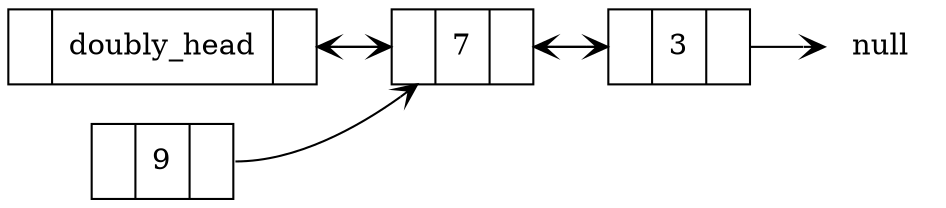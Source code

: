 digraph single_linked_list {
        rankdir=LR;
        node [shape=record];
        head [label="{ <prev> | doubly_head | <next>  }"]
        a [label="{ <prev> | 3 | <next>  }"]
        b [label="{ <prev> | 7 | <next>  }"]
        c [label="{ <prev> | 9 | <next>  }"]
        null [shape=none, label="null"];
        head:next -> b [arrowhead=vee, tailclip=false];
        b:next -> a[arrowhead=vee, tailclip=false];
        b:prev -> head[arrowhead=vee, tailclip=false];
        a:next -> null [arrowhead=vee, tailclip=false];
        a:prev -> b[arrowhead=vee, tailclip=false];
        c:next -> b[arrowhead=vee, tailclip=false];
}

